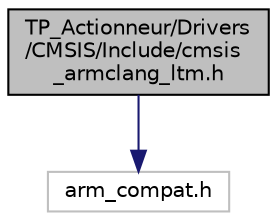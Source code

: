 digraph "TP_Actionneur/Drivers/CMSIS/Include/cmsis_armclang_ltm.h"
{
 // LATEX_PDF_SIZE
  edge [fontname="Helvetica",fontsize="10",labelfontname="Helvetica",labelfontsize="10"];
  node [fontname="Helvetica",fontsize="10",shape=record];
  Node1 [label="TP_Actionneur/Drivers\l/CMSIS/Include/cmsis\l_armclang_ltm.h",height=0.2,width=0.4,color="black", fillcolor="grey75", style="filled", fontcolor="black",tooltip="CMSIS compiler armclang (Arm Compiler 6) header file."];
  Node1 -> Node2 [color="midnightblue",fontsize="10",style="solid"];
  Node2 [label="arm_compat.h",height=0.2,width=0.4,color="grey75", fillcolor="white", style="filled",tooltip=" "];
}
